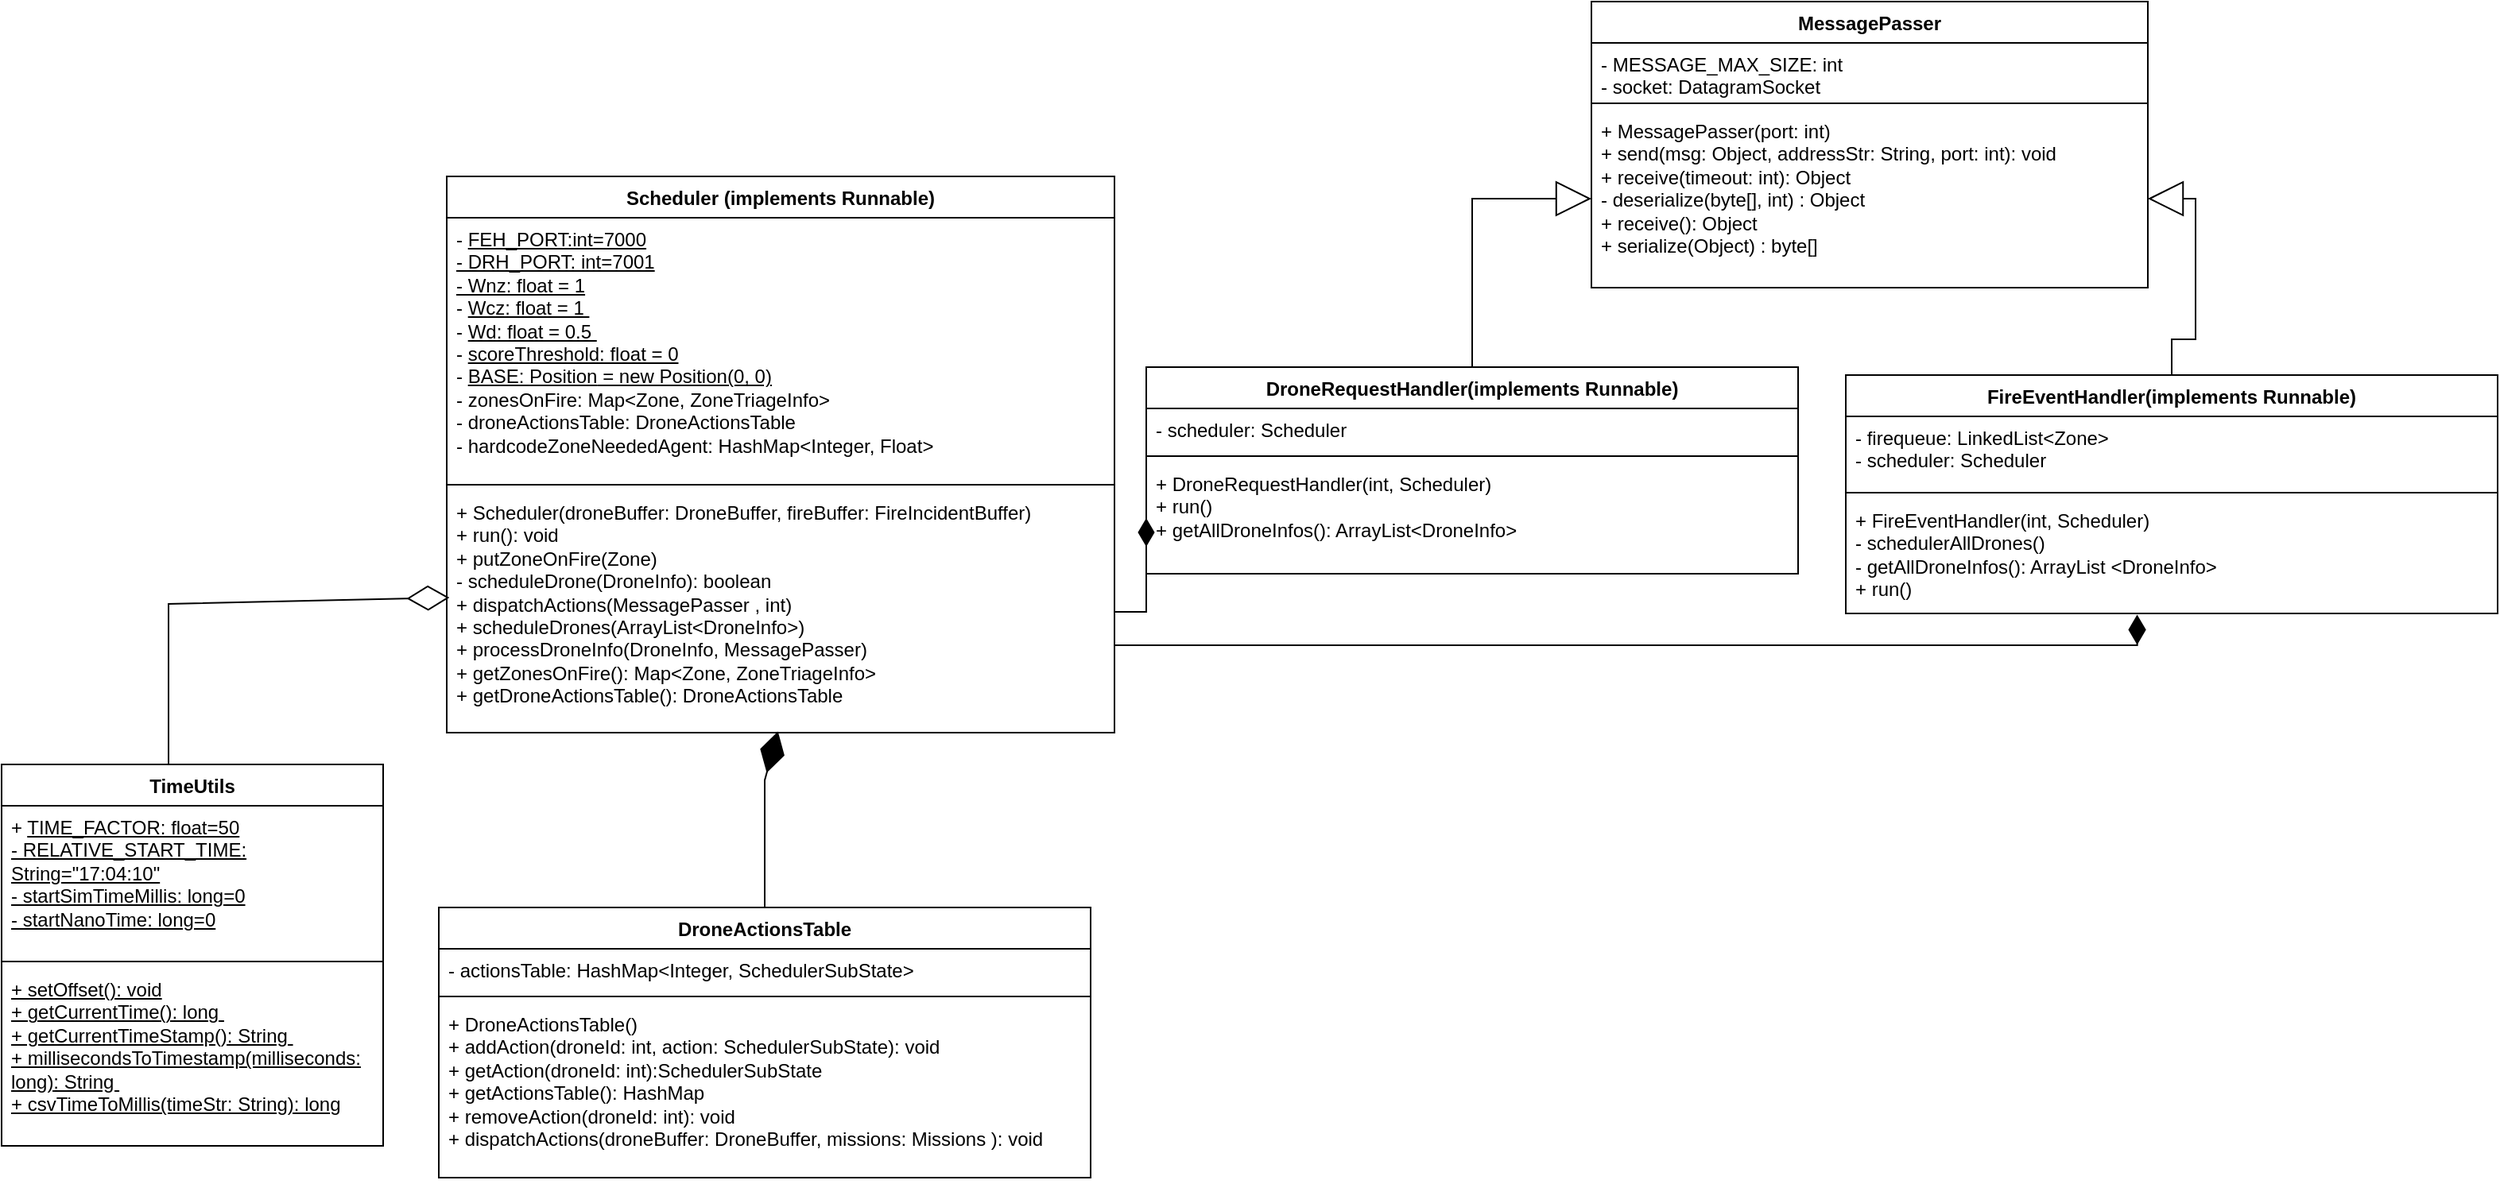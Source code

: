 <mxfile version="26.2.9">
  <diagram name="Page-1" id="eEJxKL-lWHduR82IL-v4">
    <mxGraphModel dx="516" dy="3966" grid="1" gridSize="10" guides="1" tooltips="1" connect="1" arrows="1" fold="1" page="1" pageScale="1" pageWidth="4681" pageHeight="3300" math="0" shadow="0">
      <root>
        <mxCell id="0" />
        <mxCell id="1" parent="0" />
        <mxCell id="h3W51ta-Ks5Jti1VDjaL-1" value="Scheduler (implements Runnable)" style="swimlane;fontStyle=1;align=center;verticalAlign=top;childLayout=stackLayout;horizontal=1;startSize=26;horizontalStack=0;resizeParent=1;resizeParentMax=0;resizeLast=0;collapsible=1;marginBottom=0;whiteSpace=wrap;html=1;" parent="1" vertex="1">
          <mxGeometry x="680" y="-1070" width="420" height="350" as="geometry" />
        </mxCell>
        <mxCell id="h3W51ta-Ks5Jti1VDjaL-2" value="&lt;div&gt;- &lt;u&gt;FEH_PORT:int=7000&lt;/u&gt;&lt;/div&gt;&lt;div&gt;&lt;u&gt;- DRH_PORT: int=7001&lt;/u&gt;&lt;/div&gt;&lt;div&gt;&lt;u&gt;- Wnz: float = 1&lt;/u&gt;&amp;nbsp;&lt;/div&gt;&lt;div&gt;- &lt;u&gt;Wcz: float = 1&amp;nbsp;&lt;/u&gt;&lt;/div&gt;&lt;div&gt;- &lt;u&gt;Wd: float = 0.5&amp;nbsp;&lt;/u&gt;&lt;/div&gt;&lt;div&gt;- &lt;u&gt;scoreThreshold: float = 0&lt;/u&gt;&lt;/div&gt;&lt;div&gt;&lt;span style=&quot;background-color: transparent; color: light-dark(rgb(0, 0, 0), rgb(255, 255, 255));&quot;&gt;- &lt;u&gt;BASE:&amp;nbsp;&lt;/u&gt;&lt;/span&gt;&lt;u style=&quot;background-color: transparent; color: light-dark(rgb(0, 0, 0), rgb(255, 255, 255));&quot;&gt;Position&lt;/u&gt;&lt;u style=&quot;background-color: transparent; color: light-dark(rgb(0, 0, 0), rgb(255, 255, 255));&quot;&gt;&amp;nbsp;= new Position(0, 0)&lt;/u&gt;&lt;/div&gt;&lt;div&gt;- zonesOnFire: Map&amp;lt;Zone, ZoneTriageInfo&amp;gt;&lt;/div&gt;&lt;div&gt;- droneActionsTable:&amp;nbsp;&lt;span style=&quot;background-color: transparent; color: light-dark(rgb(0, 0, 0), rgb(255, 255, 255));&quot;&gt;DroneActionsTable&lt;/span&gt;&lt;/div&gt;&lt;div&gt;&lt;span style=&quot;background-color: transparent; color: light-dark(rgb(0, 0, 0), rgb(255, 255, 255));&quot;&gt;- hardcodeZoneNeededAgent: HashMap&amp;lt;Integer, Float&amp;gt;&amp;nbsp;&lt;/span&gt;&lt;/div&gt;&lt;div&gt;&lt;br&gt;&lt;/div&gt;" style="text;strokeColor=none;fillColor=none;align=left;verticalAlign=top;spacingLeft=4;spacingRight=4;overflow=hidden;rotatable=0;points=[[0,0.5],[1,0.5]];portConstraint=eastwest;whiteSpace=wrap;html=1;" parent="h3W51ta-Ks5Jti1VDjaL-1" vertex="1">
          <mxGeometry y="26" width="420" height="164" as="geometry" />
        </mxCell>
        <mxCell id="h3W51ta-Ks5Jti1VDjaL-3" value="" style="line;strokeWidth=1;fillColor=none;align=left;verticalAlign=middle;spacingTop=-1;spacingLeft=3;spacingRight=3;rotatable=0;labelPosition=right;points=[];portConstraint=eastwest;strokeColor=inherit;" parent="h3W51ta-Ks5Jti1VDjaL-1" vertex="1">
          <mxGeometry y="190" width="420" height="8" as="geometry" />
        </mxCell>
        <mxCell id="h3W51ta-Ks5Jti1VDjaL-4" value="+ Scheduler(droneBuffer: DroneBuffer, fireBuffer: FireIncidentBuffer)&lt;div&gt;+ run(): void&lt;/div&gt;&lt;div&gt;+ putZoneOnFire(Zone)&lt;/div&gt;&lt;div&gt;- scheduleDrone(DroneInfo): boolean&lt;/div&gt;&lt;div&gt;+ dispatchActions(MessagePasser , int)&lt;/div&gt;&lt;div&gt;+ scheduleDrones(ArrayList&amp;lt;DroneInfo&amp;gt;)&lt;/div&gt;&lt;div&gt;+ processDroneInfo(DroneInfo, MessagePasser)&lt;/div&gt;&lt;div&gt;+ getZonesOnFire(): Map&amp;lt;Zone, ZoneTriageInfo&amp;gt;&lt;/div&gt;&lt;div&gt;+ getDroneActionsTable(): DroneActionsTable&lt;/div&gt;&lt;div&gt;&lt;br&gt;&lt;/div&gt;" style="text;strokeColor=none;fillColor=none;align=left;verticalAlign=top;spacingLeft=4;spacingRight=4;overflow=hidden;rotatable=0;points=[[0,0.5],[1,0.5]];portConstraint=eastwest;whiteSpace=wrap;html=1;" parent="h3W51ta-Ks5Jti1VDjaL-1" vertex="1">
          <mxGeometry y="198" width="420" height="152" as="geometry" />
        </mxCell>
        <mxCell id="dKFs73hvSrn7vz81Vy-Z-1" value="DroneActionsTable" style="swimlane;fontStyle=1;align=center;verticalAlign=top;childLayout=stackLayout;horizontal=1;startSize=26;horizontalStack=0;resizeParent=1;resizeParentMax=0;resizeLast=0;collapsible=1;marginBottom=0;whiteSpace=wrap;html=1;" parent="1" vertex="1">
          <mxGeometry x="675" y="-610" width="410" height="170" as="geometry" />
        </mxCell>
        <mxCell id="dKFs73hvSrn7vz81Vy-Z-2" value="- actionsTable: HashMap&amp;lt;Integer, SchedulerSubState&amp;gt;&amp;nbsp;" style="text;strokeColor=none;fillColor=none;align=left;verticalAlign=top;spacingLeft=4;spacingRight=4;overflow=hidden;rotatable=0;points=[[0,0.5],[1,0.5]];portConstraint=eastwest;whiteSpace=wrap;html=1;" parent="dKFs73hvSrn7vz81Vy-Z-1" vertex="1">
          <mxGeometry y="26" width="410" height="26" as="geometry" />
        </mxCell>
        <mxCell id="dKFs73hvSrn7vz81Vy-Z-3" value="" style="line;strokeWidth=1;fillColor=none;align=left;verticalAlign=middle;spacingTop=-1;spacingLeft=3;spacingRight=3;rotatable=0;labelPosition=right;points=[];portConstraint=eastwest;strokeColor=inherit;" parent="dKFs73hvSrn7vz81Vy-Z-1" vertex="1">
          <mxGeometry y="52" width="410" height="8" as="geometry" />
        </mxCell>
        <mxCell id="dKFs73hvSrn7vz81Vy-Z-4" value="+ DroneActionsTable()&lt;div&gt;+ addAction(droneId: int, action:&amp;nbsp;&lt;span style=&quot;background-color: transparent; color: light-dark(rgb(0, 0, 0), rgb(255, 255, 255));&quot;&gt;SchedulerSubState&lt;/span&gt;&lt;span style=&quot;background-color: transparent; color: light-dark(rgb(0, 0, 0), rgb(255, 255, 255));&quot;&gt;):&amp;nbsp;&lt;/span&gt;&lt;span style=&quot;background-color: transparent; color: light-dark(rgb(0, 0, 0), rgb(255, 255, 255));&quot;&gt;void&lt;/span&gt;&lt;span style=&quot;background-color: transparent; color: light-dark(rgb(0, 0, 0), rgb(255, 255, 255));&quot;&gt;&amp;nbsp;&lt;/span&gt;&lt;/div&gt;&lt;div&gt;&lt;span style=&quot;background-color: transparent;&quot;&gt;+ getAction(droneId: int):&lt;/span&gt;&lt;span style=&quot;background-color: transparent; color: light-dark(rgb(0, 0, 0), rgb(255, 255, 255));&quot;&gt;SchedulerSubState&lt;/span&gt;&lt;/div&gt;&lt;div&gt;&lt;span style=&quot;background-color: transparent; color: light-dark(rgb(0, 0, 0), rgb(255, 255, 255));&quot;&gt;+ getActionsTable(): HashMap&lt;/span&gt;&lt;/div&gt;&lt;div&gt;&lt;span style=&quot;background-color: transparent;&quot;&gt;+ removeAction(droneId: int): void&lt;/span&gt;&lt;/div&gt;&lt;div&gt;&lt;span style=&quot;background-color: transparent;&quot;&gt;+ dispatchActions(droneBuffer:&amp;nbsp;&lt;/span&gt;&lt;span style=&quot;background-color: transparent; color: light-dark(rgb(0, 0, 0), rgb(255, 255, 255));&quot;&gt;DroneBuffer&lt;/span&gt;&lt;span style=&quot;background-color: transparent; color: light-dark(rgb(0, 0, 0), rgb(255, 255, 255));&quot;&gt;, missions:&amp;nbsp;&lt;/span&gt;&lt;span style=&quot;background-color: transparent; color: light-dark(rgb(0, 0, 0), rgb(255, 255, 255));&quot;&gt;Missions&lt;/span&gt;&lt;span style=&quot;background-color: transparent; color: light-dark(rgb(0, 0, 0), rgb(255, 255, 255));&quot;&gt;&amp;nbsp;&lt;/span&gt;&lt;span style=&quot;background-color: transparent; color: light-dark(rgb(0, 0, 0), rgb(255, 255, 255));&quot;&gt;): void&lt;/span&gt;&lt;/div&gt;" style="text;strokeColor=none;fillColor=none;align=left;verticalAlign=top;spacingLeft=4;spacingRight=4;overflow=hidden;rotatable=0;points=[[0,0.5],[1,0.5]];portConstraint=eastwest;whiteSpace=wrap;html=1;" parent="dKFs73hvSrn7vz81Vy-Z-1" vertex="1">
          <mxGeometry y="60" width="410" height="110" as="geometry" />
        </mxCell>
        <mxCell id="dKFs73hvSrn7vz81Vy-Z-16" value="" style="endArrow=diamondThin;endFill=1;endSize=24;html=1;rounded=0;entryX=0.496;entryY=0.995;entryDx=0;entryDy=0;entryPerimeter=0;exitX=0.5;exitY=0;exitDx=0;exitDy=0;" parent="1" source="dKFs73hvSrn7vz81Vy-Z-1" target="h3W51ta-Ks5Jti1VDjaL-4" edge="1">
          <mxGeometry width="160" relative="1" as="geometry">
            <mxPoint x="885" y="-610" as="sourcePoint" />
            <mxPoint x="903.8" y="-766.43" as="targetPoint" />
            <Array as="points">
              <mxPoint x="880" y="-690" />
            </Array>
          </mxGeometry>
        </mxCell>
        <mxCell id="4UCcectZ9RR5FjJ4Dgxq-4" value="" style="endArrow=diamondThin;endFill=0;endSize=24;html=1;rounded=0;entryX=0.004;entryY=0.441;entryDx=0;entryDy=0;exitX=0.5;exitY=0;exitDx=0;exitDy=0;entryPerimeter=0;" parent="1" target="h3W51ta-Ks5Jti1VDjaL-4" edge="1">
          <mxGeometry width="160" relative="1" as="geometry">
            <mxPoint x="505" y="-700" as="sourcePoint" />
            <mxPoint x="600" y="-750" as="targetPoint" />
            <Array as="points">
              <mxPoint x="505" y="-801" />
            </Array>
          </mxGeometry>
        </mxCell>
        <mxCell id="FIHha0fjzItLpae2ZwEn-1" value="MessagePasser" style="swimlane;fontStyle=1;align=center;verticalAlign=top;childLayout=stackLayout;horizontal=1;startSize=26;horizontalStack=0;resizeParent=1;resizeParentMax=0;resizeLast=0;collapsible=1;marginBottom=0;whiteSpace=wrap;html=1;" parent="1" vertex="1">
          <mxGeometry x="1400" y="-1180" width="350" height="180" as="geometry" />
        </mxCell>
        <mxCell id="FIHha0fjzItLpae2ZwEn-2" value="- MESSAGE_MAX_SIZE: int&lt;div&gt;- socket: DatagramSocket&lt;/div&gt;" style="text;strokeColor=none;fillColor=none;align=left;verticalAlign=top;spacingLeft=4;spacingRight=4;overflow=hidden;rotatable=0;points=[[0,0.5],[1,0.5]];portConstraint=eastwest;whiteSpace=wrap;html=1;" parent="FIHha0fjzItLpae2ZwEn-1" vertex="1">
          <mxGeometry y="26" width="350" height="34" as="geometry" />
        </mxCell>
        <mxCell id="FIHha0fjzItLpae2ZwEn-3" value="" style="line;strokeWidth=1;fillColor=none;align=left;verticalAlign=middle;spacingTop=-1;spacingLeft=3;spacingRight=3;rotatable=0;labelPosition=right;points=[];portConstraint=eastwest;strokeColor=inherit;" parent="FIHha0fjzItLpae2ZwEn-1" vertex="1">
          <mxGeometry y="60" width="350" height="8" as="geometry" />
        </mxCell>
        <mxCell id="FIHha0fjzItLpae2ZwEn-4" value="&lt;div&gt;+ MessagePasser(port: int)&lt;/div&gt;+ send(msg: Object, addressStr: String, port: int): void&lt;div&gt;+ receive(timeout: int): Object&lt;/div&gt;&lt;div&gt;- deserialize(byte[], int) : Object&lt;/div&gt;&lt;div&gt;+ receive(): Object&lt;/div&gt;&lt;div&gt;+ serialize(Object) : byte[]&lt;/div&gt;&lt;div&gt;&lt;br&gt;&lt;/div&gt;" style="text;strokeColor=none;fillColor=none;align=left;verticalAlign=top;spacingLeft=4;spacingRight=4;overflow=hidden;rotatable=0;points=[[0,0.5],[1,0.5]];portConstraint=eastwest;whiteSpace=wrap;html=1;" parent="FIHha0fjzItLpae2ZwEn-1" vertex="1">
          <mxGeometry y="68" width="350" height="112" as="geometry" />
        </mxCell>
        <mxCell id="FIHha0fjzItLpae2ZwEn-15" style="edgeStyle=orthogonalEdgeStyle;rounded=0;orthogonalLoop=1;jettySize=auto;html=1;endArrow=block;endFill=0;strokeWidth=1;endSize=20;" parent="1" source="FIHha0fjzItLpae2ZwEn-5" target="FIHha0fjzItLpae2ZwEn-4" edge="1">
          <mxGeometry relative="1" as="geometry" />
        </mxCell>
        <mxCell id="FIHha0fjzItLpae2ZwEn-5" value="DroneRequestHandler(implements Runnable)" style="swimlane;fontStyle=1;align=center;verticalAlign=top;childLayout=stackLayout;horizontal=1;startSize=26;horizontalStack=0;resizeParent=1;resizeParentMax=0;resizeLast=0;collapsible=1;marginBottom=0;whiteSpace=wrap;html=1;" parent="1" vertex="1">
          <mxGeometry x="1120" y="-950" width="410" height="130" as="geometry" />
        </mxCell>
        <mxCell id="FIHha0fjzItLpae2ZwEn-6" value="- scheduler: Scheduler" style="text;strokeColor=none;fillColor=none;align=left;verticalAlign=top;spacingLeft=4;spacingRight=4;overflow=hidden;rotatable=0;points=[[0,0.5],[1,0.5]];portConstraint=eastwest;whiteSpace=wrap;html=1;" parent="FIHha0fjzItLpae2ZwEn-5" vertex="1">
          <mxGeometry y="26" width="410" height="26" as="geometry" />
        </mxCell>
        <mxCell id="FIHha0fjzItLpae2ZwEn-7" value="" style="line;strokeWidth=1;fillColor=none;align=left;verticalAlign=middle;spacingTop=-1;spacingLeft=3;spacingRight=3;rotatable=0;labelPosition=right;points=[];portConstraint=eastwest;strokeColor=inherit;" parent="FIHha0fjzItLpae2ZwEn-5" vertex="1">
          <mxGeometry y="52" width="410" height="8" as="geometry" />
        </mxCell>
        <mxCell id="FIHha0fjzItLpae2ZwEn-8" value="+ DroneRequestHandler(int, Scheduler)&lt;div&gt;+ run()&lt;/div&gt;&lt;div&gt;+ getAllDroneInfos(): ArrayList&amp;lt;DroneInfo&amp;gt;&lt;/div&gt;" style="text;strokeColor=none;fillColor=none;align=left;verticalAlign=top;spacingLeft=4;spacingRight=4;overflow=hidden;rotatable=0;points=[[0,0.5],[1,0.5]];portConstraint=eastwest;whiteSpace=wrap;html=1;" parent="FIHha0fjzItLpae2ZwEn-5" vertex="1">
          <mxGeometry y="60" width="410" height="70" as="geometry" />
        </mxCell>
        <mxCell id="FIHha0fjzItLpae2ZwEn-16" style="edgeStyle=orthogonalEdgeStyle;rounded=0;orthogonalLoop=1;jettySize=auto;html=1;entryX=1;entryY=0.5;entryDx=0;entryDy=0;endArrow=block;endFill=0;endSize=20;" parent="1" source="FIHha0fjzItLpae2ZwEn-9" target="FIHha0fjzItLpae2ZwEn-4" edge="1">
          <mxGeometry relative="1" as="geometry" />
        </mxCell>
        <mxCell id="FIHha0fjzItLpae2ZwEn-9" value="FireEventHandler(implements Runnable)" style="swimlane;fontStyle=1;align=center;verticalAlign=top;childLayout=stackLayout;horizontal=1;startSize=26;horizontalStack=0;resizeParent=1;resizeParentMax=0;resizeLast=0;collapsible=1;marginBottom=0;whiteSpace=wrap;html=1;" parent="1" vertex="1">
          <mxGeometry x="1560" y="-945" width="410" height="150" as="geometry" />
        </mxCell>
        <mxCell id="FIHha0fjzItLpae2ZwEn-10" value="- firequeue: LinkedList&amp;lt;Zone&amp;gt;&lt;div&gt;- scheduler: Scheduler&lt;/div&gt;" style="text;strokeColor=none;fillColor=none;align=left;verticalAlign=top;spacingLeft=4;spacingRight=4;overflow=hidden;rotatable=0;points=[[0,0.5],[1,0.5]];portConstraint=eastwest;whiteSpace=wrap;html=1;" parent="FIHha0fjzItLpae2ZwEn-9" vertex="1">
          <mxGeometry y="26" width="410" height="44" as="geometry" />
        </mxCell>
        <mxCell id="FIHha0fjzItLpae2ZwEn-11" value="" style="line;strokeWidth=1;fillColor=none;align=left;verticalAlign=middle;spacingTop=-1;spacingLeft=3;spacingRight=3;rotatable=0;labelPosition=right;points=[];portConstraint=eastwest;strokeColor=inherit;" parent="FIHha0fjzItLpae2ZwEn-9" vertex="1">
          <mxGeometry y="70" width="410" height="8" as="geometry" />
        </mxCell>
        <mxCell id="FIHha0fjzItLpae2ZwEn-12" value="+ FireEventHandler(int, Scheduler)&lt;div&gt;- schedulerAllDrones()&lt;/div&gt;&lt;div&gt;- getAllDroneInfos(): ArrayList &amp;lt;DroneInfo&amp;gt;&lt;/div&gt;&lt;div&gt;+ run()&lt;/div&gt;" style="text;strokeColor=none;fillColor=none;align=left;verticalAlign=top;spacingLeft=4;spacingRight=4;overflow=hidden;rotatable=0;points=[[0,0.5],[1,0.5]];portConstraint=eastwest;whiteSpace=wrap;html=1;" parent="FIHha0fjzItLpae2ZwEn-9" vertex="1">
          <mxGeometry y="78" width="410" height="72" as="geometry" />
        </mxCell>
        <mxCell id="FIHha0fjzItLpae2ZwEn-13" style="edgeStyle=orthogonalEdgeStyle;rounded=0;orthogonalLoop=1;jettySize=auto;html=1;endArrow=diamondThin;endFill=1;endSize=15;" parent="1" source="h3W51ta-Ks5Jti1VDjaL-4" target="FIHha0fjzItLpae2ZwEn-8" edge="1">
          <mxGeometry relative="1" as="geometry" />
        </mxCell>
        <mxCell id="FIHha0fjzItLpae2ZwEn-14" style="edgeStyle=orthogonalEdgeStyle;rounded=0;orthogonalLoop=1;jettySize=auto;html=1;entryX=0.447;entryY=1.011;entryDx=0;entryDy=0;entryPerimeter=0;endArrow=diamondThin;endFill=1;endSize=16;" parent="1" source="h3W51ta-Ks5Jti1VDjaL-4" target="FIHha0fjzItLpae2ZwEn-12" edge="1">
          <mxGeometry relative="1" as="geometry">
            <Array as="points">
              <mxPoint x="1743" y="-775" />
            </Array>
          </mxGeometry>
        </mxCell>
        <mxCell id="WNG-0okPHhyTsBSjDx6Q-1" value="TimeUtils" style="swimlane;fontStyle=1;align=center;verticalAlign=top;childLayout=stackLayout;horizontal=1;startSize=26;horizontalStack=0;resizeParent=1;resizeParentMax=0;resizeLast=0;collapsible=1;marginBottom=0;whiteSpace=wrap;html=1;" parent="1" vertex="1">
          <mxGeometry x="400" y="-700" width="240" height="240" as="geometry" />
        </mxCell>
        <mxCell id="WNG-0okPHhyTsBSjDx6Q-2" value="+ &lt;u&gt;TIME_FACTOR: float=50&lt;/u&gt;&lt;div&gt;&lt;u&gt;- RELATIVE_START_TIME: String=&quot;17:04:10&quot;&lt;/u&gt;&lt;/div&gt;&lt;div&gt;&lt;u&gt;- startSimTimeMillis: long=0&lt;/u&gt;&lt;/div&gt;&lt;div&gt;&lt;u&gt;- startNanoTime: long=0&lt;/u&gt;&lt;/div&gt;" style="text;strokeColor=none;fillColor=none;align=left;verticalAlign=top;spacingLeft=4;spacingRight=4;overflow=hidden;rotatable=0;points=[[0,0.5],[1,0.5]];portConstraint=eastwest;whiteSpace=wrap;html=1;" parent="WNG-0okPHhyTsBSjDx6Q-1" vertex="1">
          <mxGeometry y="26" width="240" height="94" as="geometry" />
        </mxCell>
        <mxCell id="WNG-0okPHhyTsBSjDx6Q-3" value="" style="line;strokeWidth=1;fillColor=none;align=left;verticalAlign=middle;spacingTop=-1;spacingLeft=3;spacingRight=3;rotatable=0;labelPosition=right;points=[];portConstraint=eastwest;strokeColor=inherit;" parent="WNG-0okPHhyTsBSjDx6Q-1" vertex="1">
          <mxGeometry y="120" width="240" height="8" as="geometry" />
        </mxCell>
        <mxCell id="WNG-0okPHhyTsBSjDx6Q-4" value="&lt;u&gt;+ setOffset(): void&lt;/u&gt;&lt;div&gt;&lt;u&gt;+ getCurrentTime(): long&amp;nbsp;&lt;/u&gt;&lt;/div&gt;&lt;div&gt;&lt;u&gt;+ getCurrentTimeStamp(): String&amp;nbsp;&lt;/u&gt;&lt;/div&gt;&lt;div&gt;&lt;u&gt;+ millisecondsToTimestamp(milliseconds: long): String&amp;nbsp;&lt;/u&gt;&lt;/div&gt;&lt;div&gt;&lt;u&gt;+ csvTimeToMillis(timeStr: String): long&lt;/u&gt;&lt;/div&gt;&lt;div&gt;&lt;u&gt;&lt;br&gt;&lt;/u&gt;&lt;div&gt;&lt;u&gt;&lt;br&gt;&lt;/u&gt;&lt;/div&gt;&lt;/div&gt;" style="text;strokeColor=none;fillColor=none;align=left;verticalAlign=top;spacingLeft=4;spacingRight=4;overflow=hidden;rotatable=0;points=[[0,0.5],[1,0.5]];portConstraint=eastwest;whiteSpace=wrap;html=1;" parent="WNG-0okPHhyTsBSjDx6Q-1" vertex="1">
          <mxGeometry y="128" width="240" height="112" as="geometry" />
        </mxCell>
      </root>
    </mxGraphModel>
  </diagram>
</mxfile>
